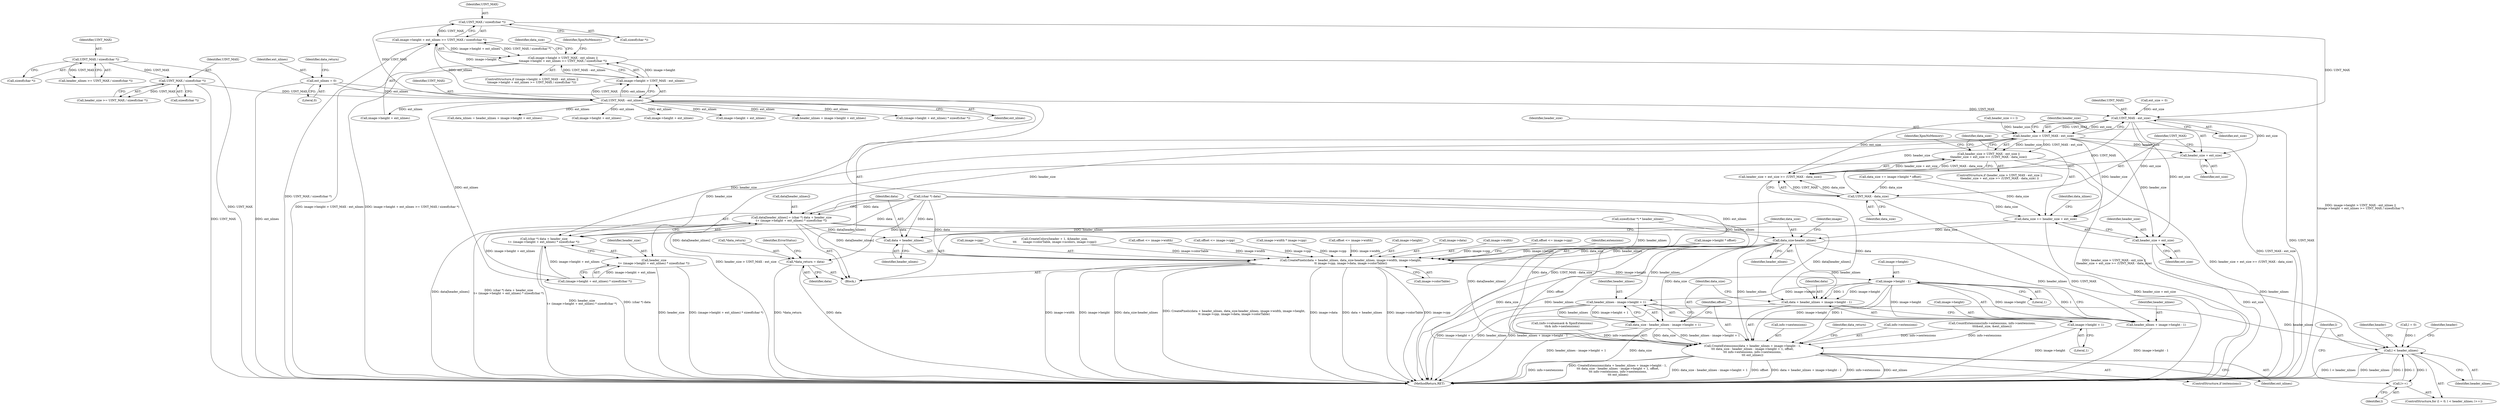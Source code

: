 digraph "0_libXpm_d1167418f0fd02a27f617ec5afd6db053afbe185@API" {
"1000385" [label="(Call,UINT_MAX / sizeof(char *))"];
"1000376" [label="(Call,UINT_MAX - ext_nlines)"];
"1000211" [label="(Call,UINT_MAX / sizeof(char *))"];
"1000196" [label="(Call,UINT_MAX / sizeof(char *))"];
"1000141" [label="(Call,ext_nlines = 0)"];
"1000379" [label="(Call,image->height + ext_nlines >= UINT_MAX / sizeof(char *))"];
"1000371" [label="(Call,image->height > UINT_MAX - ext_nlines ||\n\timage->height + ext_nlines >= UINT_MAX / sizeof(char *))"];
"1000423" [label="(Call,UINT_MAX - ext_size)"];
"1000421" [label="(Call,header_size > UINT_MAX - ext_size)"];
"1000420" [label="(Call,header_size > UINT_MAX - ext_size ||\n\theader_size + ext_size >= (UINT_MAX - data_size))"];
"1000426" [label="(Call,header_size + ext_size >= (UINT_MAX - data_size))"];
"1000427" [label="(Call,header_size + ext_size)"];
"1000435" [label="(Call,data_size += header_size + ext_size)"];
"1000530" [label="(Call,data_size-header_nlines)"];
"1000526" [label="(Call,CreatePixels(data + header_nlines, data_size-header_nlines, image->width, image->height,\n\t\t image->cpp, image->data, image->colorTable))"];
"1000555" [label="(Call,image->height - 1)"];
"1000550" [label="(Call,CreateExtensions(data + header_nlines + image->height - 1,\n\t\t\t data_size - header_nlines - image->height + 1, offset,\n\t\t\t info->extensions, info->nextensions,\n\t\t\t ext_nlines))"];
"1000551" [label="(Call,data + header_nlines + image->height - 1)"];
"1000553" [label="(Call,header_nlines + image->height - 1)"];
"1000562" [label="(Call,header_nlines - image->height + 1)"];
"1000560" [label="(Call,data_size - header_nlines - image->height + 1)"];
"1000592" [label="(Call,l < header_nlines)"];
"1000595" [label="(Call,l++)"];
"1000564" [label="(Call,image->height + 1)"];
"1000437" [label="(Call,header_size + ext_size)"];
"1000508" [label="(Call,data[header_nlines] = (char *) data + header_size\n\t+ (image->height + ext_nlines) * sizeof(char *))"];
"1000527" [label="(Call,data + header_nlines)"];
"1000577" [label="(Call,*data_return = data)"];
"1000512" [label="(Call,(char *) data + header_size\n\t+ (image->height + ext_nlines) * sizeof(char *))"];
"1000516" [label="(Call,header_size\n\t+ (image->height + ext_nlines) * sizeof(char *))"];
"1000430" [label="(Call,UINT_MAX - data_size)"];
"1000432" [label="(Identifier,data_size)"];
"1000422" [label="(Identifier,header_size)"];
"1000351" [label="(Call,offset <= image->cpp)"];
"1000419" [label="(ControlStructure,if (header_size > UINT_MAX - ext_size ||\n\theader_size + ext_size >= (UINT_MAX - data_size) ))"];
"1000141" [label="(Call,ext_nlines = 0)"];
"1000588" [label="(ControlStructure,for (l = 0; l < header_nlines; l++))"];
"1000577" [label="(Call,*data_return = data)"];
"1000387" [label="(Call,sizeof(char *))"];
"1000606" [label="(Identifier,header)"];
"1000518" [label="(Call,(image->height + ext_nlines) * sizeof(char *))"];
"1000550" [label="(Call,CreateExtensions(data + header_nlines + image->height - 1,\n\t\t\t data_size - header_nlines - image->height + 1, offset,\n\t\t\t info->extensions, info->nextensions,\n\t\t\t ext_nlines))"];
"1000440" [label="(Call,data_nlines = header_nlines + image->height + ext_nlines)"];
"1000564" [label="(Call,image->height + 1)"];
"1000532" [label="(Identifier,header_nlines)"];
"1000212" [label="(Identifier,UINT_MAX)"];
"1000194" [label="(Call,header_nlines >= UINT_MAX / sizeof(char *))"];
"1000551" [label="(Call,data + header_nlines + image->height - 1)"];
"1000431" [label="(Identifier,UINT_MAX)"];
"1000528" [label="(Identifier,data)"];
"1000531" [label="(Identifier,data_size)"];
"1000336" [label="(Call,image->width * image->cpp)"];
"1000377" [label="(Identifier,UINT_MAX)"];
"1000390" [label="(Identifier,XpmNoMemory)"];
"1000561" [label="(Identifier,data_size)"];
"1000517" [label="(Identifier,header_size)"];
"1000545" [label="(Call,image->colorTable)"];
"1000434" [label="(Identifier,XpmNoMemory)"];
"1000346" [label="(Call,offset <= image->width)"];
"1000568" [label="(Literal,1)"];
"1000527" [label="(Call,data + header_nlines)"];
"1000556" [label="(Call,image->height)"];
"1000427" [label="(Call,header_size + ext_size)"];
"1000117" [label="(Block,)"];
"1000573" [label="(Call,info->nextensions)"];
"1000508" [label="(Call,data[header_nlines] = (char *) data + header_size\n\t+ (image->height + ext_nlines) * sizeof(char *))"];
"1000204" [label="(Call,sizeof(char *) * header_nlines)"];
"1000137" [label="(Call,ext_size = 0)"];
"1000372" [label="(Call,image->height > UINT_MAX - ext_nlines)"];
"1000596" [label="(Identifier,l)"];
"1000592" [label="(Call,l < header_nlines)"];
"1000589" [label="(Call,l = 0)"];
"1000435" [label="(Call,data_size += header_size + ext_size)"];
"1000516" [label="(Call,header_size\n\t+ (image->height + ext_nlines) * sizeof(char *))"];
"1000536" [label="(Call,image->height)"];
"1000198" [label="(Call,sizeof(char *))"];
"1000213" [label="(Call,sizeof(char *))"];
"1000414" [label="(Call,image->height * offset)"];
"1000555" [label="(Call,image->height - 1)"];
"1000609" [label="(MethodReturn,RET)"];
"1000380" [label="(Call,image->height + ext_nlines)"];
"1000513" [label="(Call,(char *) data)"];
"1000552" [label="(Identifier,data)"];
"1000563" [label="(Identifier,header_nlines)"];
"1000548" [label="(ControlStructure,if (extensions))"];
"1000529" [label="(Identifier,header_nlines)"];
"1000578" [label="(Call,*data_return)"];
"1000143" [label="(Literal,0)"];
"1000371" [label="(Call,image->height > UINT_MAX - ext_nlines ||\n\timage->height + ext_nlines >= UINT_MAX / sizeof(char *))"];
"1000526" [label="(Call,CreatePixels(data + header_nlines, data_size-header_nlines, image->width, image->height,\n\t\t image->cpp, image->data, image->colorTable))"];
"1000437" [label="(Call,header_size + ext_size)"];
"1000376" [label="(Call,UINT_MAX - ext_nlines)"];
"1000428" [label="(Identifier,header_size)"];
"1000385" [label="(Call,UINT_MAX / sizeof(char *))"];
"1000386" [label="(Identifier,UINT_MAX)"];
"1000196" [label="(Call,UINT_MAX / sizeof(char *))"];
"1000425" [label="(Identifier,ext_size)"];
"1000559" [label="(Literal,1)"];
"1000423" [label="(Call,UINT_MAX - ext_size)"];
"1000594" [label="(Identifier,header_nlines)"];
"1000436" [label="(Identifier,data_size)"];
"1000554" [label="(Identifier,header_nlines)"];
"1000580" [label="(Identifier,data)"];
"1000421" [label="(Call,header_size > UINT_MAX - ext_size)"];
"1000430" [label="(Call,UINT_MAX - data_size)"];
"1000394" [label="(Call,image->height + ext_nlines)"];
"1000303" [label="(Call,header_size += l)"];
"1000370" [label="(ControlStructure,if (image->height > UINT_MAX - ext_nlines ||\n\timage->height + ext_nlines >= UINT_MAX / sizeof(char *)))"];
"1000509" [label="(Call,data[header_nlines])"];
"1000542" [label="(Call,image->data)"];
"1000412" [label="(Call,data_size += image->height * offset)"];
"1000438" [label="(Identifier,header_size)"];
"1000512" [label="(Call,(char *) data + header_size\n\t+ (image->height + ext_nlines) * sizeof(char *))"];
"1000595" [label="(Call,l++)"];
"1000424" [label="(Identifier,UINT_MAX)"];
"1000553" [label="(Call,header_nlines + image->height - 1)"];
"1000533" [label="(Call,image->width)"];
"1000579" [label="(Identifier,data_return)"];
"1000429" [label="(Identifier,ext_size)"];
"1000444" [label="(Call,image->height + ext_nlines)"];
"1000363" [label="(Call,offset <= image->cpp)"];
"1000562" [label="(Call,header_nlines - image->height + 1)"];
"1000549" [label="(Identifier,extensions)"];
"1000593" [label="(Identifier,l)"];
"1000209" [label="(Call,header_size >= UINT_MAX / sizeof(char *))"];
"1000439" [label="(Identifier,ext_size)"];
"1000530" [label="(Call,data_size-header_nlines)"];
"1000142" [label="(Identifier,ext_nlines)"];
"1000539" [label="(Call,image->cpp)"];
"1000312" [label="(Call,CreateColors(header + 1, &header_size,\n\t\t\t       image->colorTable, image->ncolors, image->cpp))"];
"1000570" [label="(Call,info->extensions)"];
"1000149" [label="(Identifier,data_return)"];
"1000211" [label="(Call,UINT_MAX / sizeof(char *))"];
"1000167" [label="(Call,CountExtensions(info->extensions, info->nextensions,\n\t\t\t&ext_size, &ext_nlines))"];
"1000599" [label="(Identifier,header)"];
"1000519" [label="(Call,image->height + ext_nlines)"];
"1000197" [label="(Identifier,UINT_MAX)"];
"1000442" [label="(Call,header_nlines + image->height + ext_nlines)"];
"1000393" [label="(Call,(image->height + ext_nlines) * sizeof(char *))"];
"1000392" [label="(Identifier,data_size)"];
"1000576" [label="(Identifier,ext_nlines)"];
"1000441" [label="(Identifier,data_nlines)"];
"1000358" [label="(Call,offset <= image->width)"];
"1000565" [label="(Call,image->height)"];
"1000534" [label="(Identifier,image)"];
"1000560" [label="(Call,data_size - header_nlines - image->height + 1)"];
"1000379" [label="(Call,image->height + ext_nlines >= UINT_MAX / sizeof(char *))"];
"1000378" [label="(Identifier,ext_nlines)"];
"1000155" [label="(Call,(info->valuemask & XpmExtensions)\n\t&& info->nextensions)"];
"1000426" [label="(Call,header_size + ext_size >= (UINT_MAX - data_size))"];
"1000420" [label="(Call,header_size > UINT_MAX - ext_size ||\n\theader_size + ext_size >= (UINT_MAX - data_size))"];
"1000582" [label="(Identifier,ErrorStatus)"];
"1000569" [label="(Identifier,offset)"];
"1000385" -> "1000379"  [label="AST: "];
"1000385" -> "1000387"  [label="CFG: "];
"1000386" -> "1000385"  [label="AST: "];
"1000387" -> "1000385"  [label="AST: "];
"1000379" -> "1000385"  [label="CFG: "];
"1000385" -> "1000379"  [label="DDG: UINT_MAX"];
"1000376" -> "1000385"  [label="DDG: UINT_MAX"];
"1000385" -> "1000423"  [label="DDG: UINT_MAX"];
"1000376" -> "1000372"  [label="AST: "];
"1000376" -> "1000378"  [label="CFG: "];
"1000377" -> "1000376"  [label="AST: "];
"1000378" -> "1000376"  [label="AST: "];
"1000372" -> "1000376"  [label="CFG: "];
"1000376" -> "1000372"  [label="DDG: UINT_MAX"];
"1000376" -> "1000372"  [label="DDG: ext_nlines"];
"1000211" -> "1000376"  [label="DDG: UINT_MAX"];
"1000141" -> "1000376"  [label="DDG: ext_nlines"];
"1000376" -> "1000379"  [label="DDG: ext_nlines"];
"1000376" -> "1000380"  [label="DDG: ext_nlines"];
"1000376" -> "1000393"  [label="DDG: ext_nlines"];
"1000376" -> "1000394"  [label="DDG: ext_nlines"];
"1000376" -> "1000423"  [label="DDG: UINT_MAX"];
"1000376" -> "1000440"  [label="DDG: ext_nlines"];
"1000376" -> "1000442"  [label="DDG: ext_nlines"];
"1000376" -> "1000444"  [label="DDG: ext_nlines"];
"1000376" -> "1000518"  [label="DDG: ext_nlines"];
"1000376" -> "1000519"  [label="DDG: ext_nlines"];
"1000376" -> "1000550"  [label="DDG: ext_nlines"];
"1000211" -> "1000209"  [label="AST: "];
"1000211" -> "1000213"  [label="CFG: "];
"1000212" -> "1000211"  [label="AST: "];
"1000213" -> "1000211"  [label="AST: "];
"1000209" -> "1000211"  [label="CFG: "];
"1000211" -> "1000609"  [label="DDG: UINT_MAX"];
"1000211" -> "1000209"  [label="DDG: UINT_MAX"];
"1000196" -> "1000211"  [label="DDG: UINT_MAX"];
"1000196" -> "1000194"  [label="AST: "];
"1000196" -> "1000198"  [label="CFG: "];
"1000197" -> "1000196"  [label="AST: "];
"1000198" -> "1000196"  [label="AST: "];
"1000194" -> "1000196"  [label="CFG: "];
"1000196" -> "1000609"  [label="DDG: UINT_MAX"];
"1000196" -> "1000194"  [label="DDG: UINT_MAX"];
"1000141" -> "1000117"  [label="AST: "];
"1000141" -> "1000143"  [label="CFG: "];
"1000142" -> "1000141"  [label="AST: "];
"1000143" -> "1000141"  [label="AST: "];
"1000149" -> "1000141"  [label="CFG: "];
"1000141" -> "1000609"  [label="DDG: ext_nlines"];
"1000379" -> "1000371"  [label="AST: "];
"1000380" -> "1000379"  [label="AST: "];
"1000371" -> "1000379"  [label="CFG: "];
"1000379" -> "1000609"  [label="DDG: UINT_MAX / sizeof(char *)"];
"1000379" -> "1000371"  [label="DDG: image->height + ext_nlines"];
"1000379" -> "1000371"  [label="DDG: UINT_MAX / sizeof(char *)"];
"1000372" -> "1000379"  [label="DDG: image->height"];
"1000371" -> "1000370"  [label="AST: "];
"1000371" -> "1000372"  [label="CFG: "];
"1000372" -> "1000371"  [label="AST: "];
"1000390" -> "1000371"  [label="CFG: "];
"1000392" -> "1000371"  [label="CFG: "];
"1000371" -> "1000609"  [label="DDG: image->height + ext_nlines >= UINT_MAX / sizeof(char *)"];
"1000371" -> "1000609"  [label="DDG: image->height > UINT_MAX - ext_nlines"];
"1000371" -> "1000609"  [label="DDG: image->height > UINT_MAX - ext_nlines ||\n\timage->height + ext_nlines >= UINT_MAX / sizeof(char *)"];
"1000372" -> "1000371"  [label="DDG: image->height"];
"1000372" -> "1000371"  [label="DDG: UINT_MAX - ext_nlines"];
"1000423" -> "1000421"  [label="AST: "];
"1000423" -> "1000425"  [label="CFG: "];
"1000424" -> "1000423"  [label="AST: "];
"1000425" -> "1000423"  [label="AST: "];
"1000421" -> "1000423"  [label="CFG: "];
"1000423" -> "1000609"  [label="DDG: UINT_MAX"];
"1000423" -> "1000421"  [label="DDG: UINT_MAX"];
"1000423" -> "1000421"  [label="DDG: ext_size"];
"1000137" -> "1000423"  [label="DDG: ext_size"];
"1000423" -> "1000426"  [label="DDG: ext_size"];
"1000423" -> "1000427"  [label="DDG: ext_size"];
"1000423" -> "1000430"  [label="DDG: UINT_MAX"];
"1000423" -> "1000435"  [label="DDG: ext_size"];
"1000423" -> "1000437"  [label="DDG: ext_size"];
"1000421" -> "1000420"  [label="AST: "];
"1000422" -> "1000421"  [label="AST: "];
"1000428" -> "1000421"  [label="CFG: "];
"1000420" -> "1000421"  [label="CFG: "];
"1000421" -> "1000609"  [label="DDG: UINT_MAX - ext_size"];
"1000421" -> "1000420"  [label="DDG: header_size"];
"1000421" -> "1000420"  [label="DDG: UINT_MAX - ext_size"];
"1000303" -> "1000421"  [label="DDG: header_size"];
"1000421" -> "1000426"  [label="DDG: header_size"];
"1000421" -> "1000427"  [label="DDG: header_size"];
"1000421" -> "1000435"  [label="DDG: header_size"];
"1000421" -> "1000437"  [label="DDG: header_size"];
"1000421" -> "1000508"  [label="DDG: header_size"];
"1000421" -> "1000512"  [label="DDG: header_size"];
"1000421" -> "1000516"  [label="DDG: header_size"];
"1000420" -> "1000419"  [label="AST: "];
"1000420" -> "1000426"  [label="CFG: "];
"1000426" -> "1000420"  [label="AST: "];
"1000434" -> "1000420"  [label="CFG: "];
"1000436" -> "1000420"  [label="CFG: "];
"1000420" -> "1000609"  [label="DDG: header_size > UINT_MAX - ext_size ||\n\theader_size + ext_size >= (UINT_MAX - data_size)"];
"1000420" -> "1000609"  [label="DDG: header_size + ext_size >= (UINT_MAX - data_size)"];
"1000420" -> "1000609"  [label="DDG: header_size > UINT_MAX - ext_size"];
"1000426" -> "1000420"  [label="DDG: header_size + ext_size"];
"1000426" -> "1000420"  [label="DDG: UINT_MAX - data_size"];
"1000426" -> "1000430"  [label="CFG: "];
"1000427" -> "1000426"  [label="AST: "];
"1000430" -> "1000426"  [label="AST: "];
"1000426" -> "1000609"  [label="DDG: UINT_MAX - data_size"];
"1000430" -> "1000426"  [label="DDG: UINT_MAX"];
"1000430" -> "1000426"  [label="DDG: data_size"];
"1000427" -> "1000429"  [label="CFG: "];
"1000428" -> "1000427"  [label="AST: "];
"1000429" -> "1000427"  [label="AST: "];
"1000431" -> "1000427"  [label="CFG: "];
"1000435" -> "1000117"  [label="AST: "];
"1000435" -> "1000437"  [label="CFG: "];
"1000436" -> "1000435"  [label="AST: "];
"1000437" -> "1000435"  [label="AST: "];
"1000441" -> "1000435"  [label="CFG: "];
"1000435" -> "1000609"  [label="DDG: header_size + ext_size"];
"1000412" -> "1000435"  [label="DDG: data_size"];
"1000430" -> "1000435"  [label="DDG: data_size"];
"1000435" -> "1000530"  [label="DDG: data_size"];
"1000530" -> "1000526"  [label="AST: "];
"1000530" -> "1000532"  [label="CFG: "];
"1000531" -> "1000530"  [label="AST: "];
"1000532" -> "1000530"  [label="AST: "];
"1000534" -> "1000530"  [label="CFG: "];
"1000530" -> "1000609"  [label="DDG: data_size"];
"1000530" -> "1000609"  [label="DDG: header_nlines"];
"1000530" -> "1000526"  [label="DDG: data_size"];
"1000530" -> "1000526"  [label="DDG: header_nlines"];
"1000204" -> "1000530"  [label="DDG: header_nlines"];
"1000530" -> "1000550"  [label="DDG: header_nlines"];
"1000530" -> "1000551"  [label="DDG: header_nlines"];
"1000530" -> "1000553"  [label="DDG: header_nlines"];
"1000530" -> "1000560"  [label="DDG: data_size"];
"1000530" -> "1000562"  [label="DDG: header_nlines"];
"1000530" -> "1000592"  [label="DDG: header_nlines"];
"1000526" -> "1000117"  [label="AST: "];
"1000526" -> "1000545"  [label="CFG: "];
"1000527" -> "1000526"  [label="AST: "];
"1000533" -> "1000526"  [label="AST: "];
"1000536" -> "1000526"  [label="AST: "];
"1000539" -> "1000526"  [label="AST: "];
"1000542" -> "1000526"  [label="AST: "];
"1000545" -> "1000526"  [label="AST: "];
"1000549" -> "1000526"  [label="CFG: "];
"1000526" -> "1000609"  [label="DDG: image->width"];
"1000526" -> "1000609"  [label="DDG: image->height"];
"1000526" -> "1000609"  [label="DDG: data_size-header_nlines"];
"1000526" -> "1000609"  [label="DDG: CreatePixels(data + header_nlines, data_size-header_nlines, image->width, image->height,\n\t\t image->cpp, image->data, image->colorTable)"];
"1000526" -> "1000609"  [label="DDG: image->data"];
"1000526" -> "1000609"  [label="DDG: data + header_nlines"];
"1000526" -> "1000609"  [label="DDG: image->colorTable"];
"1000526" -> "1000609"  [label="DDG: image->cpp"];
"1000508" -> "1000526"  [label="DDG: data[header_nlines]"];
"1000513" -> "1000526"  [label="DDG: data"];
"1000204" -> "1000526"  [label="DDG: header_nlines"];
"1000346" -> "1000526"  [label="DDG: image->width"];
"1000358" -> "1000526"  [label="DDG: image->width"];
"1000414" -> "1000526"  [label="DDG: image->height"];
"1000363" -> "1000526"  [label="DDG: image->cpp"];
"1000351" -> "1000526"  [label="DDG: image->cpp"];
"1000336" -> "1000526"  [label="DDG: image->cpp"];
"1000312" -> "1000526"  [label="DDG: image->colorTable"];
"1000526" -> "1000555"  [label="DDG: image->height"];
"1000555" -> "1000553"  [label="AST: "];
"1000555" -> "1000559"  [label="CFG: "];
"1000556" -> "1000555"  [label="AST: "];
"1000559" -> "1000555"  [label="AST: "];
"1000553" -> "1000555"  [label="CFG: "];
"1000555" -> "1000550"  [label="DDG: image->height"];
"1000555" -> "1000550"  [label="DDG: 1"];
"1000555" -> "1000551"  [label="DDG: image->height"];
"1000555" -> "1000551"  [label="DDG: 1"];
"1000555" -> "1000553"  [label="DDG: image->height"];
"1000555" -> "1000553"  [label="DDG: 1"];
"1000555" -> "1000562"  [label="DDG: image->height"];
"1000555" -> "1000564"  [label="DDG: image->height"];
"1000550" -> "1000548"  [label="AST: "];
"1000550" -> "1000576"  [label="CFG: "];
"1000551" -> "1000550"  [label="AST: "];
"1000560" -> "1000550"  [label="AST: "];
"1000569" -> "1000550"  [label="AST: "];
"1000570" -> "1000550"  [label="AST: "];
"1000573" -> "1000550"  [label="AST: "];
"1000576" -> "1000550"  [label="AST: "];
"1000579" -> "1000550"  [label="CFG: "];
"1000550" -> "1000609"  [label="DDG: CreateExtensions(data + header_nlines + image->height - 1,\n\t\t\t data_size - header_nlines - image->height + 1, offset,\n\t\t\t info->extensions, info->nextensions,\n\t\t\t ext_nlines)"];
"1000550" -> "1000609"  [label="DDG: data_size - header_nlines - image->height + 1"];
"1000550" -> "1000609"  [label="DDG: offset"];
"1000550" -> "1000609"  [label="DDG: data + header_nlines + image->height - 1"];
"1000550" -> "1000609"  [label="DDG: info->extensions"];
"1000550" -> "1000609"  [label="DDG: ext_nlines"];
"1000550" -> "1000609"  [label="DDG: info->nextensions"];
"1000508" -> "1000550"  [label="DDG: data[header_nlines]"];
"1000513" -> "1000550"  [label="DDG: data"];
"1000560" -> "1000550"  [label="DDG: data_size"];
"1000560" -> "1000550"  [label="DDG: header_nlines - image->height + 1"];
"1000414" -> "1000550"  [label="DDG: offset"];
"1000167" -> "1000550"  [label="DDG: info->extensions"];
"1000167" -> "1000550"  [label="DDG: info->nextensions"];
"1000155" -> "1000550"  [label="DDG: info->nextensions"];
"1000551" -> "1000553"  [label="CFG: "];
"1000552" -> "1000551"  [label="AST: "];
"1000553" -> "1000551"  [label="AST: "];
"1000561" -> "1000551"  [label="CFG: "];
"1000551" -> "1000609"  [label="DDG: header_nlines + image->height - 1"];
"1000508" -> "1000551"  [label="DDG: data[header_nlines]"];
"1000513" -> "1000551"  [label="DDG: data"];
"1000554" -> "1000553"  [label="AST: "];
"1000553" -> "1000609"  [label="DDG: image->height - 1"];
"1000562" -> "1000560"  [label="AST: "];
"1000562" -> "1000564"  [label="CFG: "];
"1000563" -> "1000562"  [label="AST: "];
"1000564" -> "1000562"  [label="AST: "];
"1000560" -> "1000562"  [label="CFG: "];
"1000562" -> "1000609"  [label="DDG: header_nlines"];
"1000562" -> "1000609"  [label="DDG: image->height + 1"];
"1000562" -> "1000560"  [label="DDG: header_nlines"];
"1000562" -> "1000560"  [label="DDG: image->height + 1"];
"1000562" -> "1000592"  [label="DDG: header_nlines"];
"1000561" -> "1000560"  [label="AST: "];
"1000569" -> "1000560"  [label="CFG: "];
"1000560" -> "1000609"  [label="DDG: header_nlines - image->height + 1"];
"1000560" -> "1000609"  [label="DDG: data_size"];
"1000592" -> "1000588"  [label="AST: "];
"1000592" -> "1000594"  [label="CFG: "];
"1000593" -> "1000592"  [label="AST: "];
"1000594" -> "1000592"  [label="AST: "];
"1000599" -> "1000592"  [label="CFG: "];
"1000606" -> "1000592"  [label="CFG: "];
"1000592" -> "1000609"  [label="DDG: l < header_nlines"];
"1000592" -> "1000609"  [label="DDG: header_nlines"];
"1000592" -> "1000609"  [label="DDG: l"];
"1000589" -> "1000592"  [label="DDG: l"];
"1000595" -> "1000592"  [label="DDG: l"];
"1000592" -> "1000595"  [label="DDG: l"];
"1000595" -> "1000588"  [label="AST: "];
"1000595" -> "1000596"  [label="CFG: "];
"1000596" -> "1000595"  [label="AST: "];
"1000593" -> "1000595"  [label="CFG: "];
"1000564" -> "1000568"  [label="CFG: "];
"1000565" -> "1000564"  [label="AST: "];
"1000568" -> "1000564"  [label="AST: "];
"1000564" -> "1000609"  [label="DDG: image->height"];
"1000437" -> "1000439"  [label="CFG: "];
"1000438" -> "1000437"  [label="AST: "];
"1000439" -> "1000437"  [label="AST: "];
"1000437" -> "1000609"  [label="DDG: ext_size"];
"1000508" -> "1000117"  [label="AST: "];
"1000508" -> "1000512"  [label="CFG: "];
"1000509" -> "1000508"  [label="AST: "];
"1000512" -> "1000508"  [label="AST: "];
"1000528" -> "1000508"  [label="CFG: "];
"1000508" -> "1000609"  [label="DDG: data[header_nlines]"];
"1000508" -> "1000609"  [label="DDG: (char *) data + header_size\n\t+ (image->height + ext_nlines) * sizeof(char *)"];
"1000513" -> "1000508"  [label="DDG: data"];
"1000518" -> "1000508"  [label="DDG: image->height + ext_nlines"];
"1000508" -> "1000527"  [label="DDG: data[header_nlines]"];
"1000508" -> "1000577"  [label="DDG: data[header_nlines]"];
"1000527" -> "1000529"  [label="CFG: "];
"1000528" -> "1000527"  [label="AST: "];
"1000529" -> "1000527"  [label="AST: "];
"1000531" -> "1000527"  [label="CFG: "];
"1000513" -> "1000527"  [label="DDG: data"];
"1000204" -> "1000527"  [label="DDG: header_nlines"];
"1000577" -> "1000117"  [label="AST: "];
"1000577" -> "1000580"  [label="CFG: "];
"1000578" -> "1000577"  [label="AST: "];
"1000580" -> "1000577"  [label="AST: "];
"1000582" -> "1000577"  [label="CFG: "];
"1000577" -> "1000609"  [label="DDG: data"];
"1000577" -> "1000609"  [label="DDG: *data_return"];
"1000513" -> "1000577"  [label="DDG: data"];
"1000512" -> "1000516"  [label="CFG: "];
"1000513" -> "1000512"  [label="AST: "];
"1000516" -> "1000512"  [label="AST: "];
"1000512" -> "1000609"  [label="DDG: (char *) data"];
"1000512" -> "1000609"  [label="DDG: header_size\n\t+ (image->height + ext_nlines) * sizeof(char *)"];
"1000513" -> "1000512"  [label="DDG: data"];
"1000518" -> "1000512"  [label="DDG: image->height + ext_nlines"];
"1000516" -> "1000518"  [label="CFG: "];
"1000517" -> "1000516"  [label="AST: "];
"1000518" -> "1000516"  [label="AST: "];
"1000516" -> "1000609"  [label="DDG: (image->height + ext_nlines) * sizeof(char *)"];
"1000516" -> "1000609"  [label="DDG: header_size"];
"1000518" -> "1000516"  [label="DDG: image->height + ext_nlines"];
"1000430" -> "1000432"  [label="CFG: "];
"1000431" -> "1000430"  [label="AST: "];
"1000432" -> "1000430"  [label="AST: "];
"1000430" -> "1000609"  [label="DDG: UINT_MAX"];
"1000412" -> "1000430"  [label="DDG: data_size"];
}
